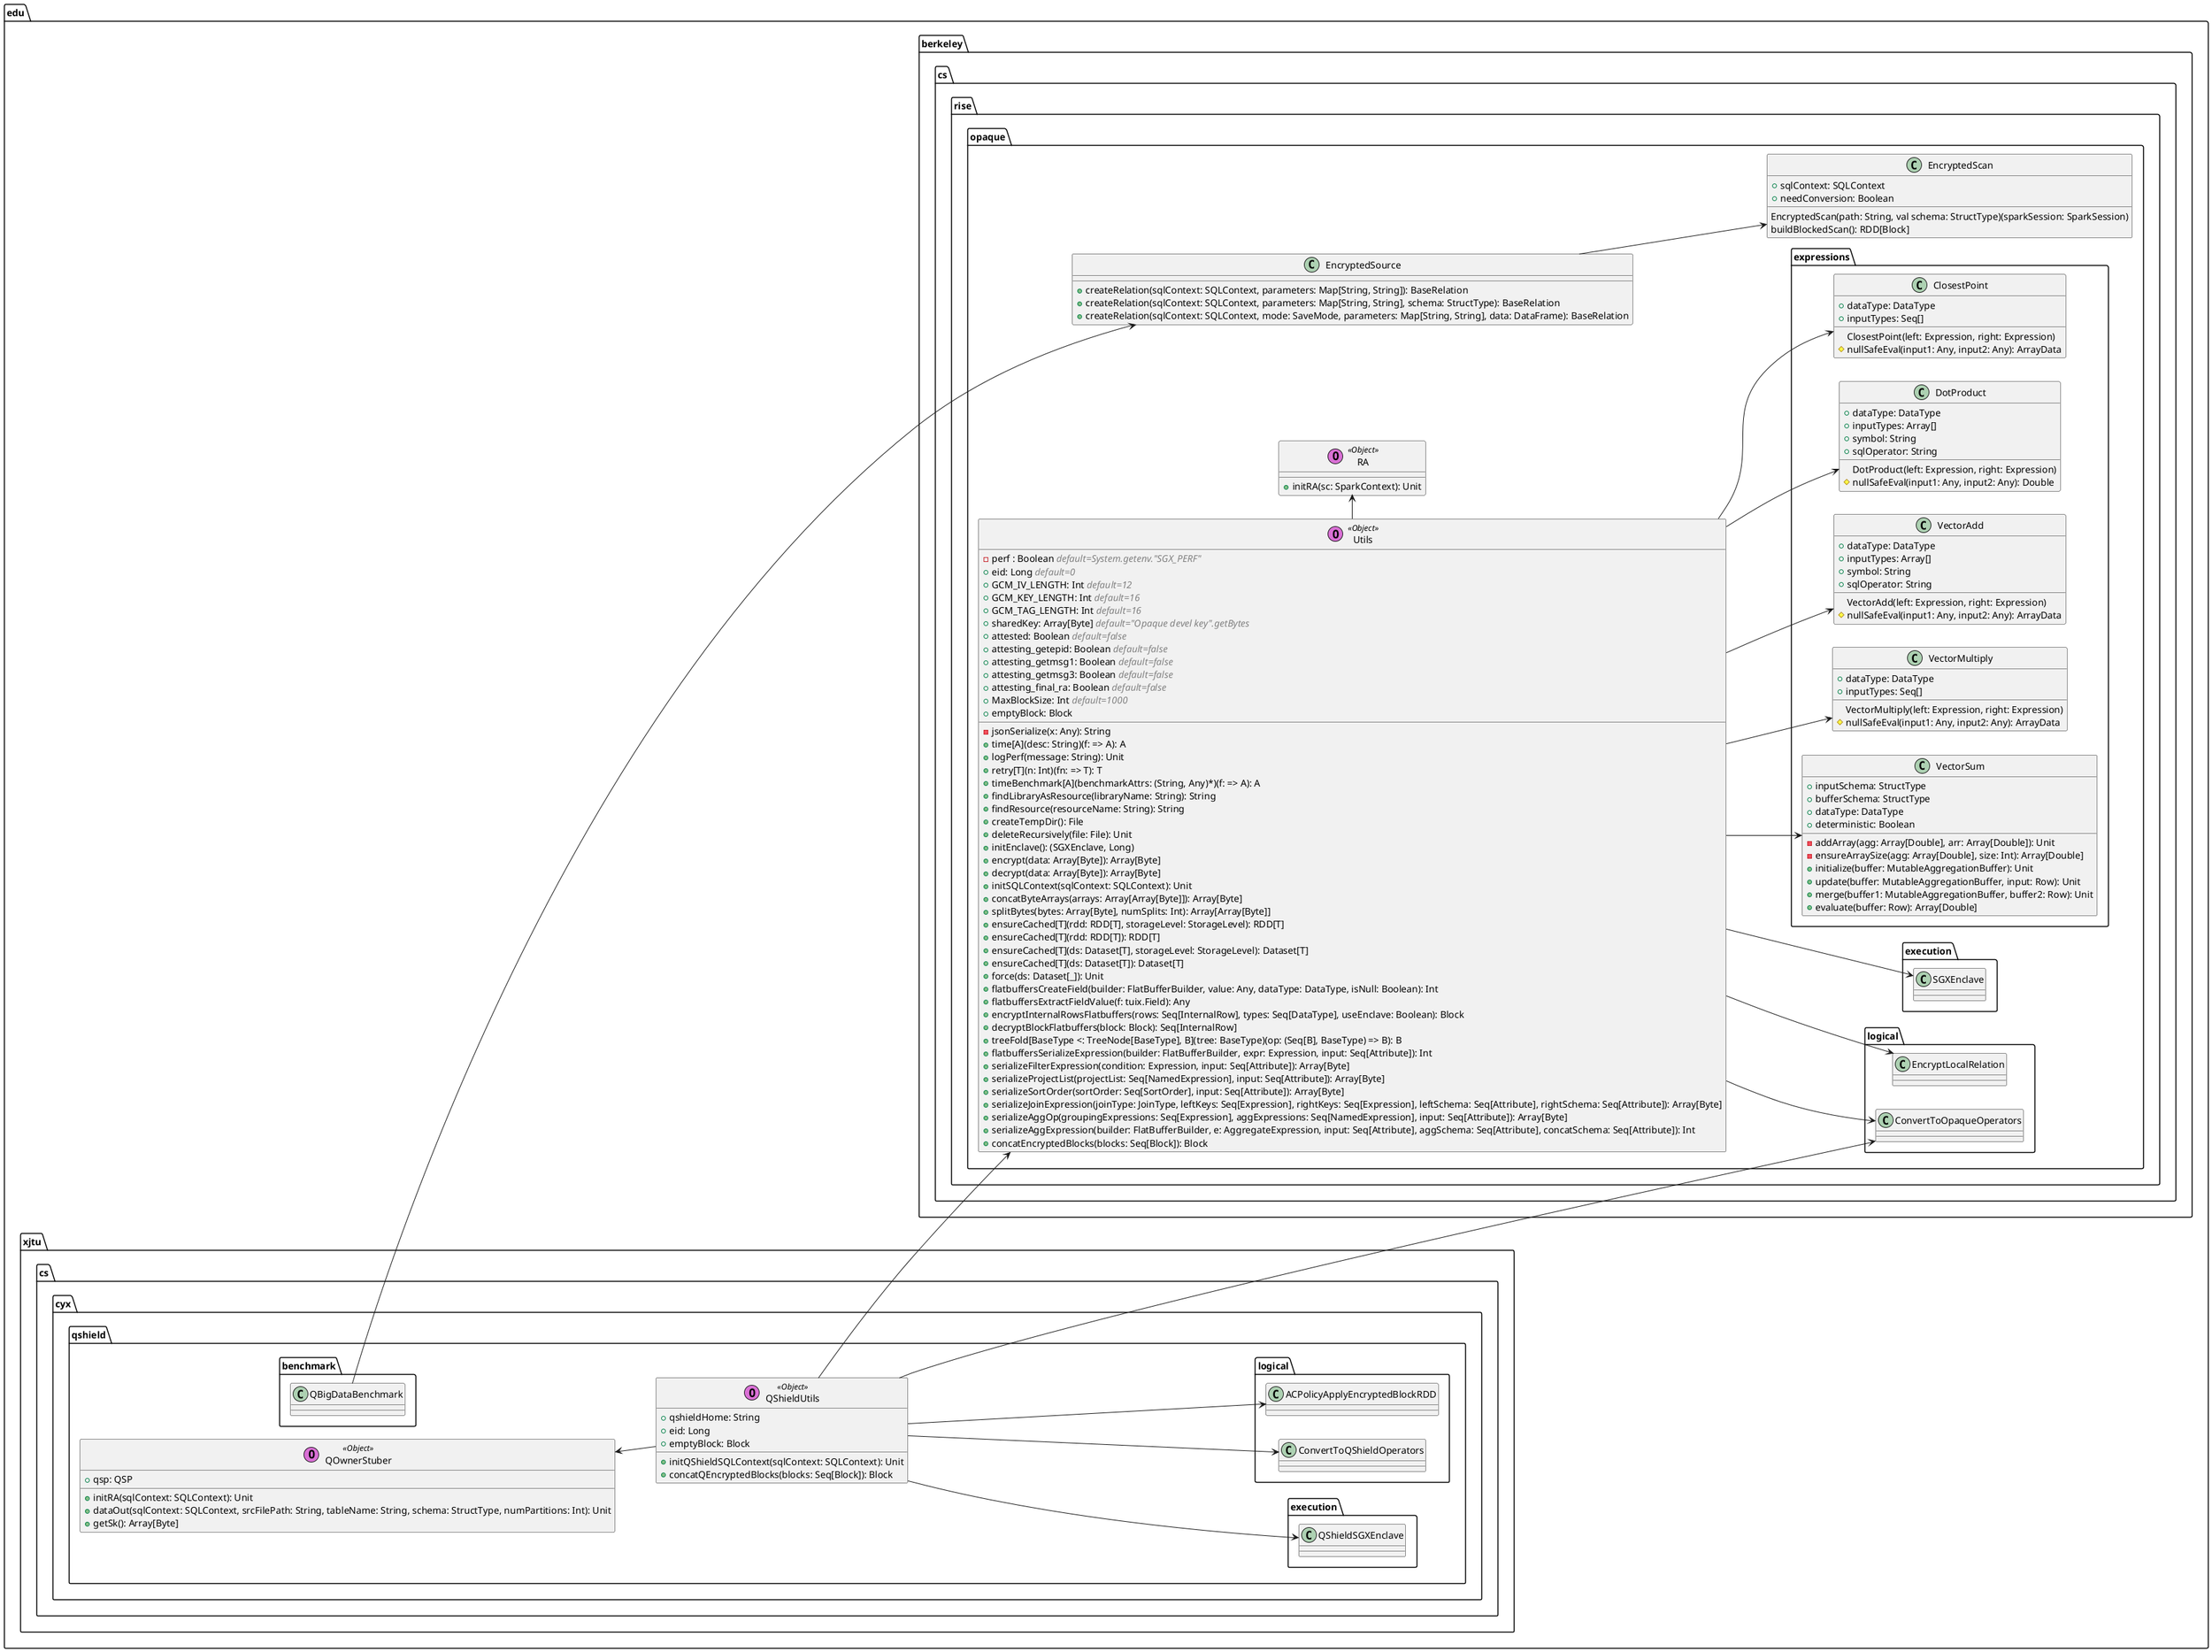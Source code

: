 @startuml
left to right direction
namespace edu.berkeley.cs.rise.opaque{
  class Utils << (O,orchid) Object>> {
    -perf : Boolean <i><color:grey>default=System.getenv."SGX_PERF"</color></i>
    +eid: Long <i><color:grey>default=0</color></i>
    +GCM_IV_LENGTH: Int <i><color:grey>default=12</color></i>
    +GCM_KEY_LENGTH: Int <i><color:grey>default=16</color></i>
    +GCM_TAG_LENGTH: Int <i><color:grey>default=16</color></i>
    +sharedKey: Array[Byte] <i><color:grey>default="Opaque devel key".getBytes</color></i>
    +attested: Boolean <i><color:grey>default=false</color></i>
    +attesting_getepid: Boolean <i><color:grey>default=false</color></i>
    +attesting_getmsg1: Boolean <i><color:grey>default=false</color></i>
    +attesting_getmsg3: Boolean <i><color:grey>default=false</color></i>
    +attesting_final_ra: Boolean <i><color:grey>default=false</color></i>
    +MaxBlockSize: Int <i><color:grey>default=1000</color></i>
    +emptyBlock: Block
    -jsonSerialize(x: Any): String
    +time[A](desc: String)(f: => A): A
    +logPerf(message: String): Unit
    +retry[T](n: Int)(fn: => T): T
    +timeBenchmark[A](benchmarkAttrs: (String, Any)*)(f: => A): A
    +findLibraryAsResource(libraryName: String): String
    +findResource(resourceName: String): String
    +createTempDir(): File
    +deleteRecursively(file: File): Unit
    +initEnclave(): (SGXEnclave, Long)
    +encrypt(data: Array[Byte]): Array[Byte]
    +decrypt(data: Array[Byte]): Array[Byte]
    +initSQLContext(sqlContext: SQLContext): Unit
    +concatByteArrays(arrays: Array[Array[Byte]]): Array[Byte]
    +splitBytes(bytes: Array[Byte], numSplits: Int): Array[Array[Byte]]
    +ensureCached[T](rdd: RDD[T], storageLevel: StorageLevel): RDD[T]
    +ensureCached[T](rdd: RDD[T]): RDD[T]
    +ensureCached[T](ds: Dataset[T], storageLevel: StorageLevel): Dataset[T]
    +ensureCached[T](ds: Dataset[T]): Dataset[T]
    +force(ds: Dataset[_]): Unit
    +flatbuffersCreateField(builder: FlatBufferBuilder, value: Any, dataType: DataType, isNull: Boolean): Int
    +flatbuffersExtractFieldValue(f: tuix.Field): Any
    +encryptInternalRowsFlatbuffers(rows: Seq[InternalRow], types: Seq[DataType], useEnclave: Boolean): Block
    +decryptBlockFlatbuffers(block: Block): Seq[InternalRow]
    +treeFold[BaseType <: TreeNode[BaseType], B](tree: BaseType)(op: (Seq[B], BaseType) => B): B
    +flatbuffersSerializeExpression(builder: FlatBufferBuilder, expr: Expression, input: Seq[Attribute]): Int
    +serializeFilterExpression(condition: Expression, input: Seq[Attribute]): Array[Byte]
    +serializeProjectList(projectList: Seq[NamedExpression], input: Seq[Attribute]): Array[Byte]
    +serializeSortOrder(sortOrder: Seq[SortOrder], input: Seq[Attribute]): Array[Byte]
    +serializeJoinExpression(joinType: JoinType, leftKeys: Seq[Expression], rightKeys: Seq[Expression], leftSchema: Seq[Attribute], rightSchema: Seq[Attribute]): Array[Byte]
    +serializeAggOp(groupingExpressions: Seq[Expression], aggExpressions: Seq[NamedExpression], input: Seq[Attribute]): Array[Byte]
    +serializeAggExpression(builder: FlatBufferBuilder, e: AggregateExpression, input: Seq[Attribute], aggSchema: Seq[Attribute], concatSchema: Seq[Attribute]): Int
    +concatEncryptedBlocks(blocks: Seq[Block]): Block
  }

  namespace expressions{
    class ClosestPoint{
      +dataType: DataType
      +inputTypes: Seq[]
      ClosestPoint(left: Expression, right: Expression)
      #nullSafeEval(input1: Any, input2: Any): ArrayData
    }
    class DotProduct{
      +dataType: DataType
      +inputTypes: Array[]
      +symbol: String
      +sqlOperator: String
      DotProduct(left: Expression, right: Expression)
      #nullSafeEval(input1: Any, input2: Any): Double
    }
    class VectorAdd{
      +dataType: DataType
      +inputTypes: Array[]
      +symbol: String
      +sqlOperator: String
      VectorAdd(left: Expression, right: Expression)
      #nullSafeEval(input1: Any, input2: Any): ArrayData
    }
    class VectorMultiply{
      +dataType: DataType
      +inputTypes: Seq[]
      VectorMultiply(left: Expression, right: Expression)
      #nullSafeEval(input1: Any, input2: Any): ArrayData
    }
    class VectorSum{
      +inputSchema: StructType
      +bufferSchema: StructType
      +dataType: DataType
      +deterministic: Boolean
      -addArray(agg: Array[Double], arr: Array[Double]): Unit
      -ensureArraySize(agg: Array[Double], size: Int): Array[Double]
      +initialize(buffer: MutableAggregationBuffer): Unit
      +update(buffer: MutableAggregationBuffer, input: Row): Unit
      +merge(buffer1: MutableAggregationBuffer, buffer2: Row): Unit
      +evaluate(buffer: Row): Array[Double]
    }
  }

  class RA << (O,orchid) Object >> {
    +initRA(sc: SparkContext): Unit
  }

  class EncryptedSource{
    +createRelation(sqlContext: SQLContext, parameters: Map[String, String]): BaseRelation
    +createRelation(sqlContext: SQLContext, parameters: Map[String, String], schema: StructType): BaseRelation
    +createRelation(sqlContext: SQLContext, mode: SaveMode, parameters: Map[String, String], data: DataFrame): BaseRelation
  }
  class EncryptedScan{
    +sqlContext: SQLContext
    +needConversion: Boolean
    EncryptedScan(path: String, val schema: StructType)(sparkSession: SparkSession)
    buildBlockedScan(): RDD[Block]
  }
}

namespace edu.xjtu.cs.cyx.qshield{
  class QShieldUtils << (O,orchid) Object >> {
    +qshieldHome: String
    +eid: Long
    +emptyBlock: Block
    +initQShieldSQLContext(sqlContext: SQLContext): Unit
    +concatQEncryptedBlocks(blocks: Seq[Block]): Block
  }
  class QOwnerStuber << (O,orchid) Object >> {
    +qsp: QSP
    +initRA(sqlContext: SQLContext): Unit
    +dataOut(sqlContext: SQLContext, srcFilePath: String, tableName: String, schema: StructType, numPartitions: Int): Unit
    +getSk(): Array[Byte]
  }
}

edu.berkeley.cs.rise.opaque.Utils -r-> edu.berkeley.cs.rise.opaque.RA
edu.berkeley.cs.rise.opaque.Utils --> edu.berkeley.cs.rise.opaque.execution.SGXEnclave
edu.berkeley.cs.rise.opaque.Utils --> edu.berkeley.cs.rise.opaque.expressions.ClosestPoint
edu.berkeley.cs.rise.opaque.Utils --> edu.berkeley.cs.rise.opaque.expressions.DotProduct
edu.berkeley.cs.rise.opaque.Utils --> edu.berkeley.cs.rise.opaque.expressions.VectorAdd
edu.berkeley.cs.rise.opaque.Utils --> edu.berkeley.cs.rise.opaque.expressions.VectorMultiply
edu.berkeley.cs.rise.opaque.Utils --> edu.berkeley.cs.rise.opaque.expressions.VectorSum
edu.berkeley.cs.rise.opaque.Utils --> edu.berkeley.cs.rise.opaque.logical.ConvertToOpaqueOperators
edu.berkeley.cs.rise.opaque.Utils --> edu.berkeley.cs.rise.opaque.logical.EncryptLocalRelation
edu.berkeley.cs.rise.opaque.EncryptedSource --> edu.berkeley.cs.rise.opaque.EncryptedScan
edu.xjtu.cs.cyx.qshield.benchmark.QBigDataBenchmark --> edu.berkeley.cs.rise.opaque.EncryptedSource

edu.xjtu.cs.cyx.qshield.QShieldUtils -u-> edu.xjtu.cs.cyx.qshield.QOwnerStuber
edu.xjtu.cs.cyx.qshield.QShieldUtils --> edu.xjtu.cs.cyx.qshield.execution.QShieldSGXEnclave
edu.xjtu.cs.cyx.qshield.QShieldUtils --> edu.xjtu.cs.cyx.qshield.logical.ACPolicyApplyEncryptedBlockRDD
edu.xjtu.cs.cyx.qshield.QShieldUtils --> edu.xjtu.cs.cyx.qshield.logical.ConvertToQShieldOperators
edu.xjtu.cs.cyx.qshield.QShieldUtils --> edu.berkeley.cs.rise.opaque.logical.ConvertToOpaqueOperators
edu.xjtu.cs.cyx.qshield.QShieldUtils --> edu.berkeley.cs.rise.opaque.Utils
@enduml
